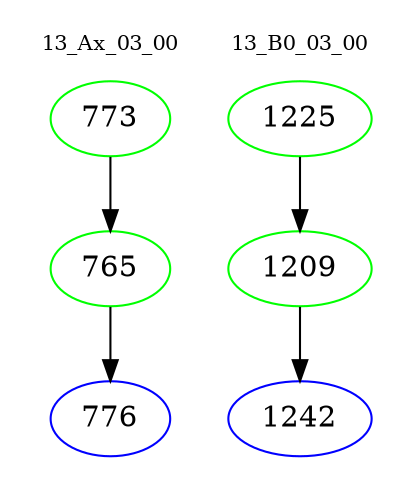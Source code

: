 digraph{
subgraph cluster_0 {
color = white
label = "13_Ax_03_00";
fontsize=10;
T0_773 [label="773", color="green"]
T0_773 -> T0_765 [color="black"]
T0_765 [label="765", color="green"]
T0_765 -> T0_776 [color="black"]
T0_776 [label="776", color="blue"]
}
subgraph cluster_1 {
color = white
label = "13_B0_03_00";
fontsize=10;
T1_1225 [label="1225", color="green"]
T1_1225 -> T1_1209 [color="black"]
T1_1209 [label="1209", color="green"]
T1_1209 -> T1_1242 [color="black"]
T1_1242 [label="1242", color="blue"]
}
}
